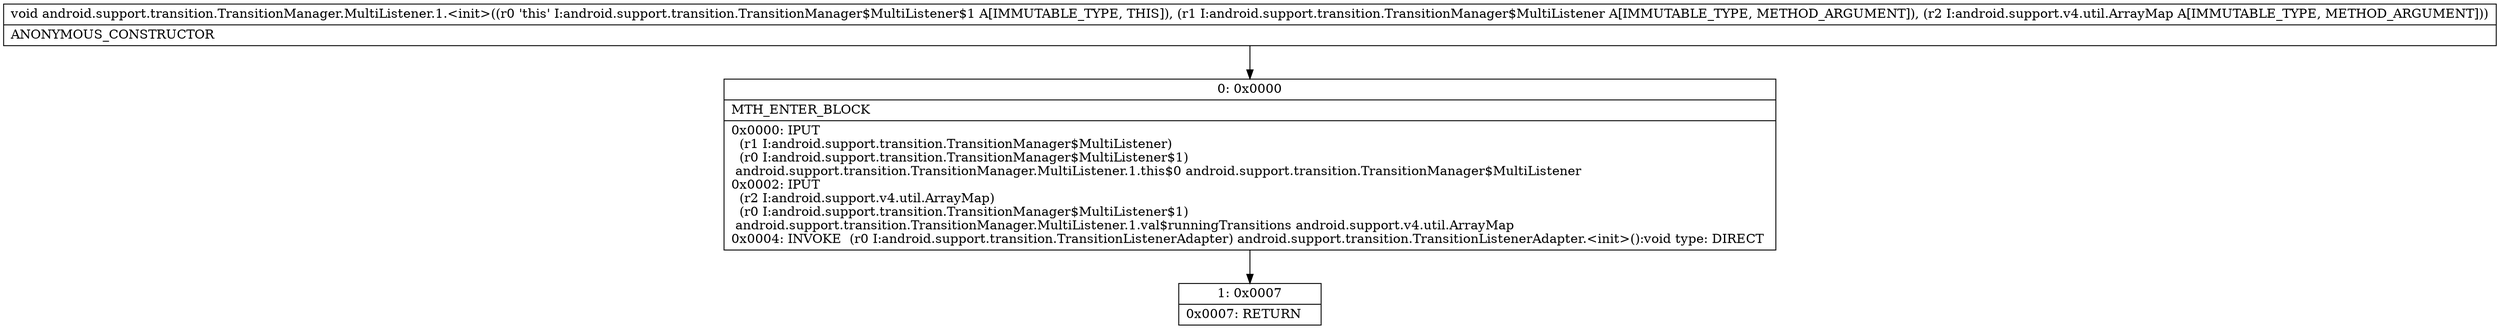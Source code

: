 digraph "CFG forandroid.support.transition.TransitionManager.MultiListener.1.\<init\>(Landroid\/support\/transition\/TransitionManager$MultiListener;Landroid\/support\/v4\/util\/ArrayMap;)V" {
Node_0 [shape=record,label="{0\:\ 0x0000|MTH_ENTER_BLOCK\l|0x0000: IPUT  \l  (r1 I:android.support.transition.TransitionManager$MultiListener)\l  (r0 I:android.support.transition.TransitionManager$MultiListener$1)\l android.support.transition.TransitionManager.MultiListener.1.this$0 android.support.transition.TransitionManager$MultiListener \l0x0002: IPUT  \l  (r2 I:android.support.v4.util.ArrayMap)\l  (r0 I:android.support.transition.TransitionManager$MultiListener$1)\l android.support.transition.TransitionManager.MultiListener.1.val$runningTransitions android.support.v4.util.ArrayMap \l0x0004: INVOKE  (r0 I:android.support.transition.TransitionListenerAdapter) android.support.transition.TransitionListenerAdapter.\<init\>():void type: DIRECT \l}"];
Node_1 [shape=record,label="{1\:\ 0x0007|0x0007: RETURN   \l}"];
MethodNode[shape=record,label="{void android.support.transition.TransitionManager.MultiListener.1.\<init\>((r0 'this' I:android.support.transition.TransitionManager$MultiListener$1 A[IMMUTABLE_TYPE, THIS]), (r1 I:android.support.transition.TransitionManager$MultiListener A[IMMUTABLE_TYPE, METHOD_ARGUMENT]), (r2 I:android.support.v4.util.ArrayMap A[IMMUTABLE_TYPE, METHOD_ARGUMENT]))  | ANONYMOUS_CONSTRUCTOR\l}"];
MethodNode -> Node_0;
Node_0 -> Node_1;
}

